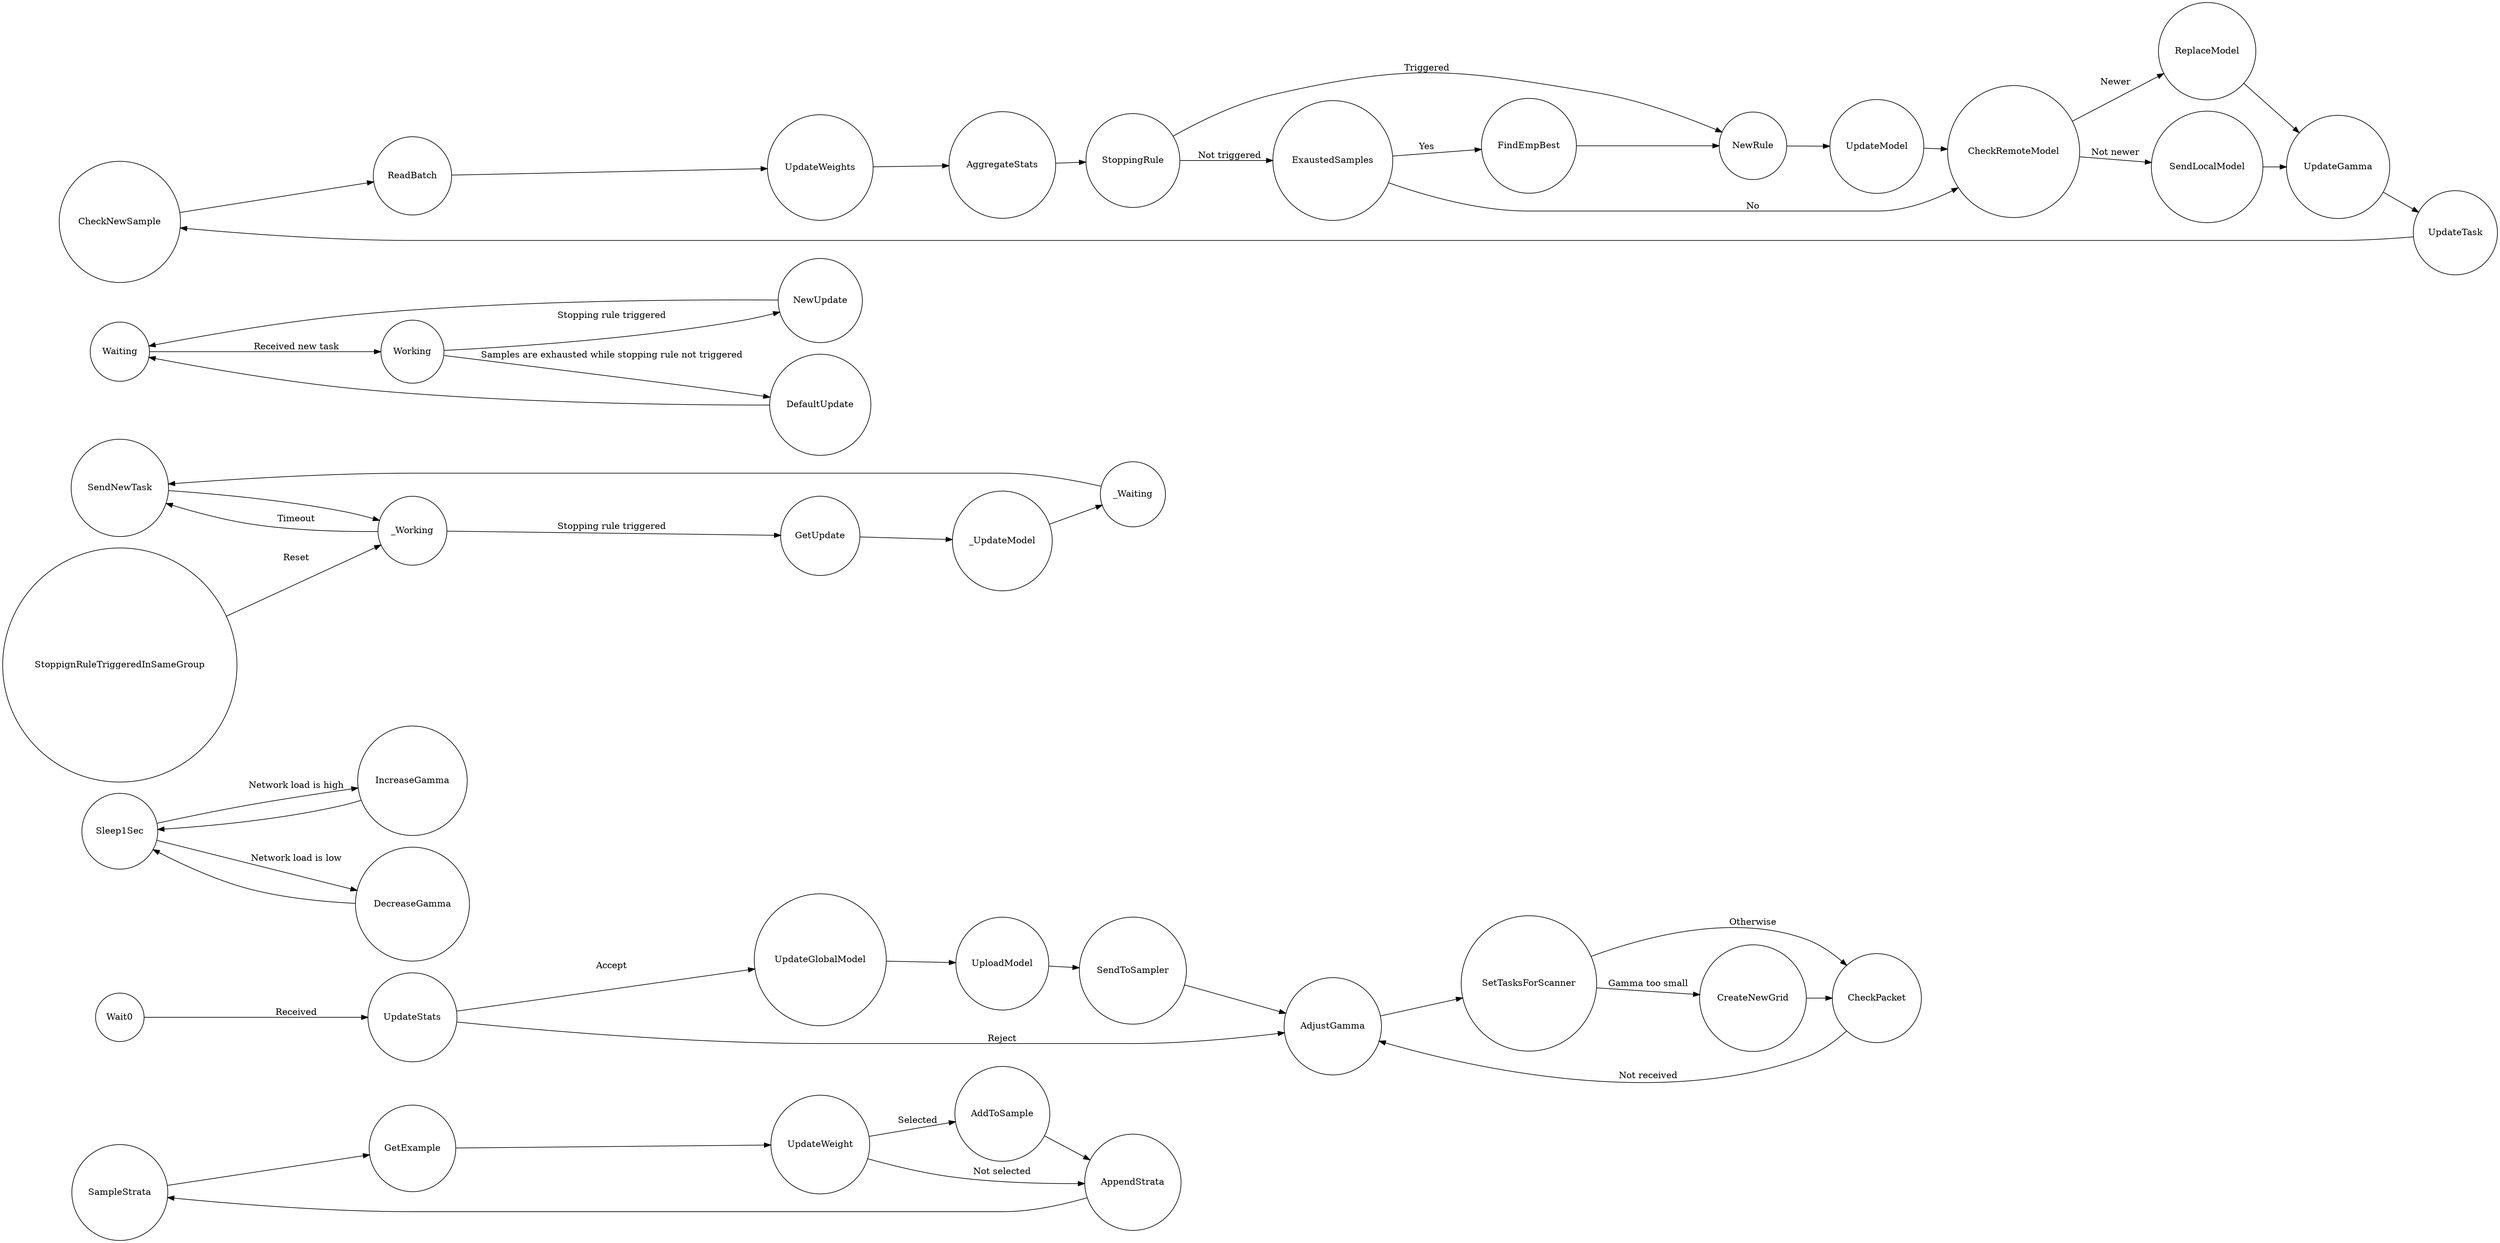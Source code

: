 digraph sparrow {
    rankdir=LR;
    size="64,40"
    // node [shape = doublecircle]; LR_0 LR_3 LR_4 LR_8;
    node [shape = circle];


    // Sampler
    SampleStrata -> GetExample;
    GetExample -> UpdateWeight;
    UpdateWeight -> AddToSample [ label = "Selected" ];
    UpdateWeight -> AppendStrata [ label = "Not selected" ];
    AddToSample -> AppendStrata;
    AppendStrata -> SampleStrata;

    // ModelManager
    Wait0 -> UpdateStats [ label = "Received" ];
    UpdateStats -> UpdateGlobalModel [ label = "Accept" ];
    UpdateStats -> AdjustGamma [ label = "Reject" ];
    UpdateGlobalModel -> UploadModel -> SendToSampler -> AdjustGamma;
    CheckPacket -> AdjustGamma [ label = "Not received" ];
    AdjustGamma -> SetTasksForScanner;
    SetTasksForScanner -> CreateNewGrid [ label = "Gamma too small" ];
    CreateNewGrid -> CheckPacket;
    SetTasksForScanner -> CheckPacket [ label = "Otherwise" ];

    // Task group := if one updates, all elese also need updates
    // List of task groups
    // Manager manages the task group, \gamma, current model

    // Gamma manager
    Sleep1Sec -> IncreaseGamma [ label = "Network load is high" ];
    Sleep1Sec -> DecreaseGamma [ label = "Network load is low" ];
    IncreaseGamma -> Sleep1Sec;
    DecreaseGamma -> Sleep1Sec;

    // kd-tree

    // Manager for scanner i
    SendNewTask -> _Working;
    _Waiting -> SendNewTask;
    _Working -> GetUpdate [ label = "Stopping rule triggered" ];
    GetUpdate -> _UpdateModel;
    _UpdateModel -> _Waiting;
    _Working -> SendNewTask [ label = "Timeout" ];
    // ResetScanner -> _Waiting;
    StoppignRuleTriggeredInSameGroup -> _Working [ label = "Reset" ];

    Waiting -> Working [ label = "Received new task" ];
    Working -> NewUpdate [ label = "Stopping rule triggered" ];
    Working -> DefaultUpdate [ label = "Samples are exhausted while stopping rule not triggered" ];
    NewUpdate -> Waiting;
    DefaultUpdate -> Waiting;




    // Scanner

    // DownloadSample -> DownloadModel;
    // DownloadModel -> ReadBatch;
    CheckNewSample -> ReadBatch;
    ReadBatch -> UpdateWeights;
    UpdateWeights -> AggregateStats;
    AggregateStats -> StoppingRule;
    StoppingRule -> NewRule [ label = "Triggered" ];
    StoppingRule -> ExaustedSamples [ label = "Not triggered" ];
    ExaustedSamples -> FindEmpBest [ label = "Yes" ];
    ExaustedSamples -> CheckRemoteModel [ label = "No" ];
    FindEmpBest -> NewRule;
    NewRule -> UpdateModel;
    UpdateModel -> CheckRemoteModel;
    CheckRemoteModel -> ReplaceModel [ label = "Newer" ];
    CheckRemoteModel -> SendLocalModel [ label = "Not newer" ];
    ReplaceModel -> UpdateGamma;
    SendLocalModel -> UpdateGamma;
    UpdateGamma -> UpdateTask;
    UpdateTask -> CheckNewSample;
}
